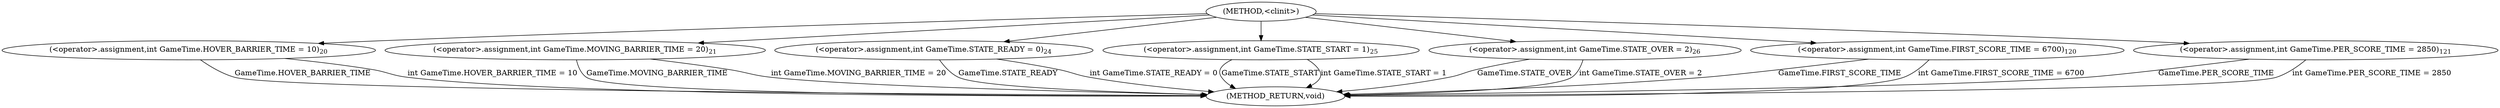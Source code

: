 digraph "&lt;clinit&gt;" {  
"476" [label = <(METHOD,&lt;clinit&gt;)> ]
"514" [label = <(METHOD_RETURN,void)> ]
"478" [label = <(&lt;operator&gt;.assignment,int GameTime.HOVER_BARRIER_TIME = 10)<SUB>20</SUB>> ]
"483" [label = <(&lt;operator&gt;.assignment,int GameTime.MOVING_BARRIER_TIME = 20)<SUB>21</SUB>> ]
"488" [label = <(&lt;operator&gt;.assignment,int GameTime.STATE_READY = 0)<SUB>24</SUB>> ]
"493" [label = <(&lt;operator&gt;.assignment,int GameTime.STATE_START = 1)<SUB>25</SUB>> ]
"498" [label = <(&lt;operator&gt;.assignment,int GameTime.STATE_OVER = 2)<SUB>26</SUB>> ]
"503" [label = <(&lt;operator&gt;.assignment,int GameTime.FIRST_SCORE_TIME = 6700)<SUB>120</SUB>> ]
"508" [label = <(&lt;operator&gt;.assignment,int GameTime.PER_SCORE_TIME = 2850)<SUB>121</SUB>> ]
"478" [label = <(&lt;operator&gt;.assignment,int GameTime.HOVER_BARRIER_TIME = 10)<SUB>20</SUB>> ]
"478" [label = <(&lt;operator&gt;.assignment,int GameTime.HOVER_BARRIER_TIME = 10)<SUB>20</SUB>> ]
"483" [label = <(&lt;operator&gt;.assignment,int GameTime.MOVING_BARRIER_TIME = 20)<SUB>21</SUB>> ]
"483" [label = <(&lt;operator&gt;.assignment,int GameTime.MOVING_BARRIER_TIME = 20)<SUB>21</SUB>> ]
"488" [label = <(&lt;operator&gt;.assignment,int GameTime.STATE_READY = 0)<SUB>24</SUB>> ]
"488" [label = <(&lt;operator&gt;.assignment,int GameTime.STATE_READY = 0)<SUB>24</SUB>> ]
"493" [label = <(&lt;operator&gt;.assignment,int GameTime.STATE_START = 1)<SUB>25</SUB>> ]
"493" [label = <(&lt;operator&gt;.assignment,int GameTime.STATE_START = 1)<SUB>25</SUB>> ]
"498" [label = <(&lt;operator&gt;.assignment,int GameTime.STATE_OVER = 2)<SUB>26</SUB>> ]
"498" [label = <(&lt;operator&gt;.assignment,int GameTime.STATE_OVER = 2)<SUB>26</SUB>> ]
"503" [label = <(&lt;operator&gt;.assignment,int GameTime.FIRST_SCORE_TIME = 6700)<SUB>120</SUB>> ]
"503" [label = <(&lt;operator&gt;.assignment,int GameTime.FIRST_SCORE_TIME = 6700)<SUB>120</SUB>> ]
"508" [label = <(&lt;operator&gt;.assignment,int GameTime.PER_SCORE_TIME = 2850)<SUB>121</SUB>> ]
"508" [label = <(&lt;operator&gt;.assignment,int GameTime.PER_SCORE_TIME = 2850)<SUB>121</SUB>> ]
  "478" -> "514"  [ label = "GameTime.HOVER_BARRIER_TIME"] 
  "478" -> "514"  [ label = "int GameTime.HOVER_BARRIER_TIME = 10"] 
  "483" -> "514"  [ label = "GameTime.MOVING_BARRIER_TIME"] 
  "483" -> "514"  [ label = "int GameTime.MOVING_BARRIER_TIME = 20"] 
  "488" -> "514"  [ label = "GameTime.STATE_READY"] 
  "488" -> "514"  [ label = "int GameTime.STATE_READY = 0"] 
  "493" -> "514"  [ label = "GameTime.STATE_START"] 
  "493" -> "514"  [ label = "int GameTime.STATE_START = 1"] 
  "498" -> "514"  [ label = "GameTime.STATE_OVER"] 
  "498" -> "514"  [ label = "int GameTime.STATE_OVER = 2"] 
  "503" -> "514"  [ label = "GameTime.FIRST_SCORE_TIME"] 
  "503" -> "514"  [ label = "int GameTime.FIRST_SCORE_TIME = 6700"] 
  "508" -> "514"  [ label = "GameTime.PER_SCORE_TIME"] 
  "508" -> "514"  [ label = "int GameTime.PER_SCORE_TIME = 2850"] 
  "476" -> "478" 
  "476" -> "483" 
  "476" -> "488" 
  "476" -> "493" 
  "476" -> "498" 
  "476" -> "503" 
  "476" -> "508" 
}
